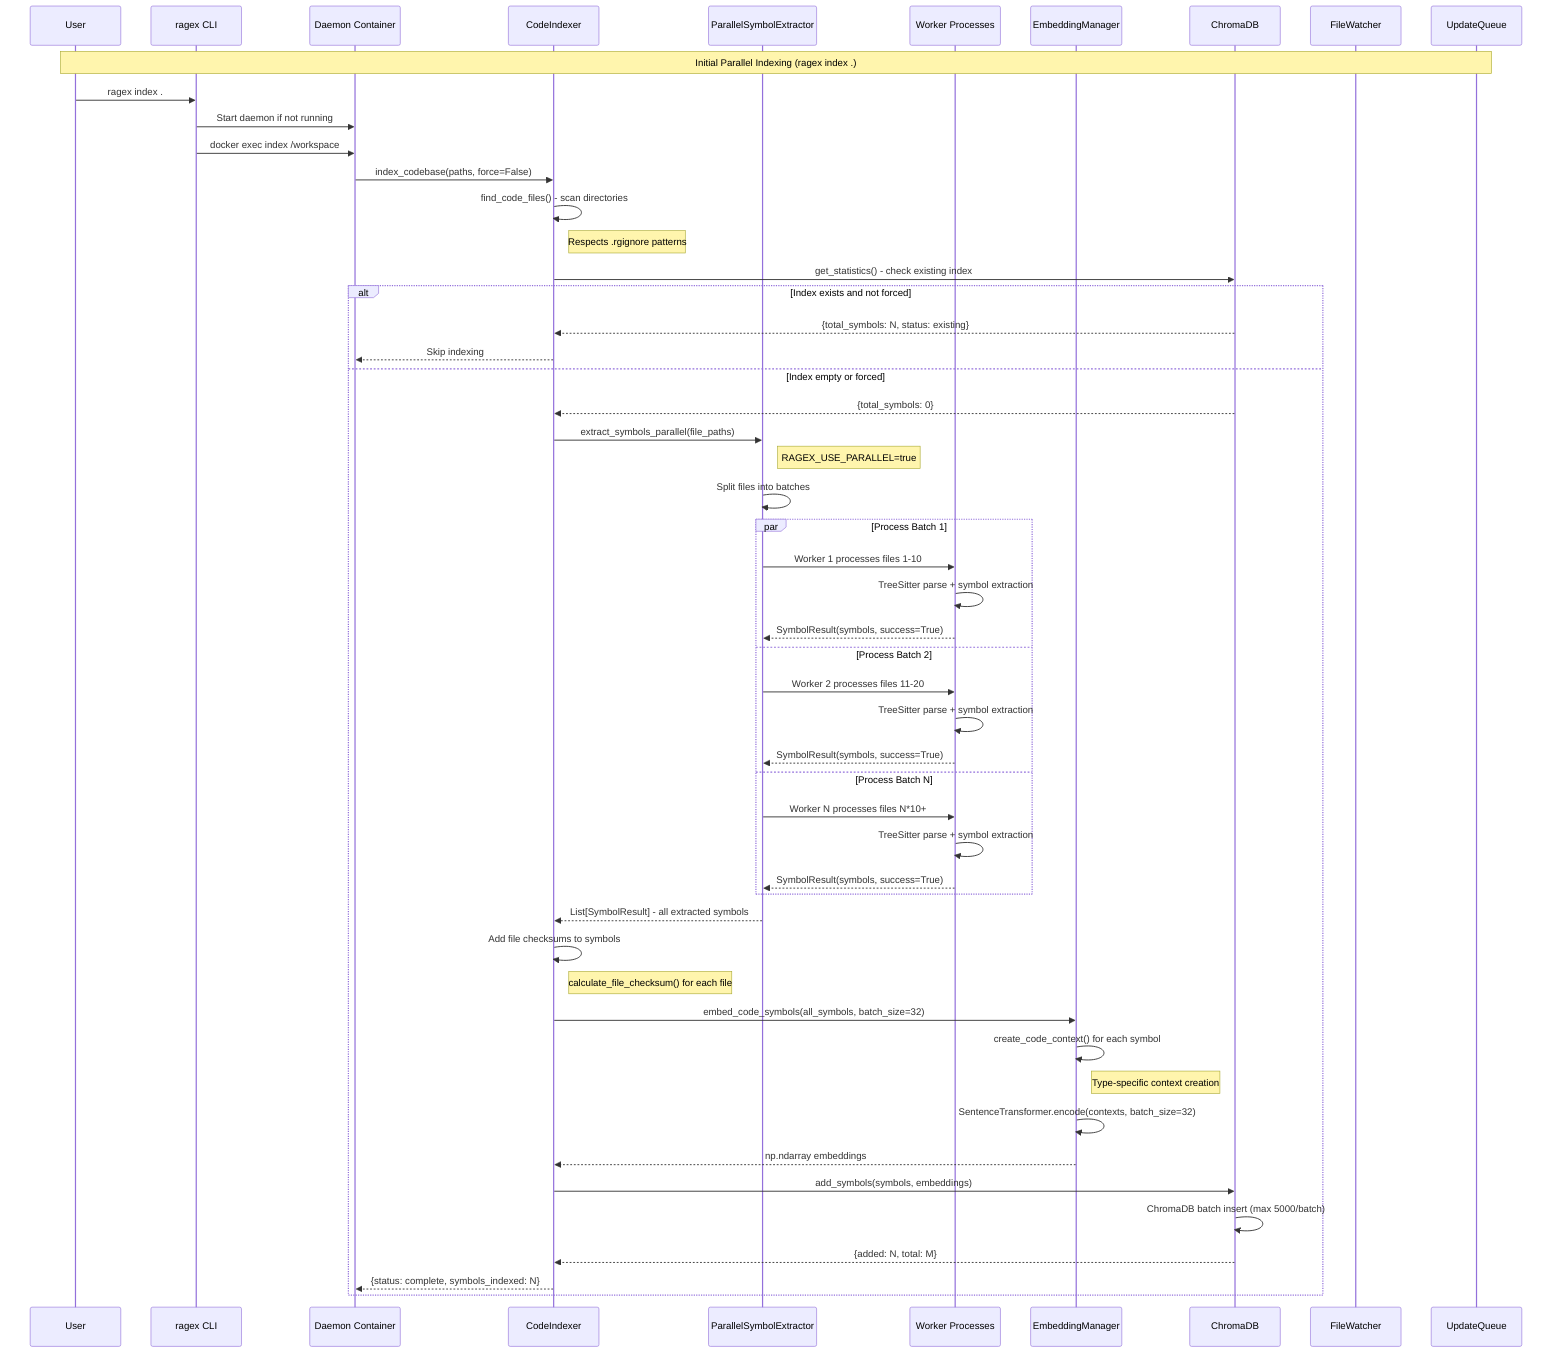 sequenceDiagram
      participant User as User
      participant CLI as ragex CLI
      participant Daemon as Daemon Container
      participant Indexer as CodeIndexer
      participant ParallelExt as ParallelSymbolExtractor
      participant Workers as Worker Processes
      participant Embedder as EmbeddingManager
      participant VectorStore as ChromaDB
      participant Watcher as FileWatcher
      participant Queue as UpdateQueue

      Note over User,Queue: Initial Parallel Indexing (ragex index .)

      User->>CLI: ragex index .
      CLI->>Daemon: Start daemon if not running
      CLI->>Daemon: docker exec index /workspace

      Daemon->>Indexer: index_codebase(paths, force=False)
      Indexer->>Indexer: find_code_files() - scan directories
      Note right of Indexer: Respects .rgignore patterns

      Indexer->>VectorStore: get_statistics() - check existing index
      alt Index exists and not forced
          VectorStore-->>Indexer: {total_symbols: N, status: existing}
          Indexer-->>Daemon: Skip indexing
      else Index empty or forced
          VectorStore-->>Indexer: {total_symbols: 0}

          Indexer->>ParallelExt: extract_symbols_parallel(file_paths)
          Note right of ParallelExt: RAGEX_USE_PARALLEL=true

          ParallelExt->>ParallelExt: Split files into batches

          par Process Batch 1
              ParallelExt->>Workers: Worker 1 processes files 1-10
              Workers->>Workers: TreeSitter parse + symbol extraction
              Workers-->>ParallelExt: SymbolResult(symbols, success=True)
          and Process Batch 2
              ParallelExt->>Workers: Worker 2 processes files 11-20
              Workers->>Workers: TreeSitter parse + symbol extraction
              Workers-->>ParallelExt: SymbolResult(symbols, success=True)
          and Process Batch N
              ParallelExt->>Workers: Worker N processes files N*10+
              Workers->>Workers: TreeSitter parse + symbol extraction
              Workers-->>ParallelExt: SymbolResult(symbols, success=True)
          end

          ParallelExt-->>Indexer: List[SymbolResult] - all extracted symbols

          Indexer->>Indexer: Add file checksums to symbols
          Note right of Indexer: calculate_file_checksum() for each file

          Indexer->>Embedder: embed_code_symbols(all_symbols, batch_size=32)
          Embedder->>Embedder: create_code_context() for each symbol
          Note right of Embedder: Type-specific context creation
          Embedder->>Embedder: SentenceTransformer.encode(contexts, batch_size=32)
          Embedder-->>Indexer: np.ndarray embeddings

          Indexer->>VectorStore: add_symbols(symbols, embeddings)
          VectorStore->>VectorStore: ChromaDB batch insert (max 5000/batch)
          VectorStore-->>Indexer: {added: N, total: M}

          Indexer-->>Daemon: {status: complete, symbols_indexed: N}
      end
